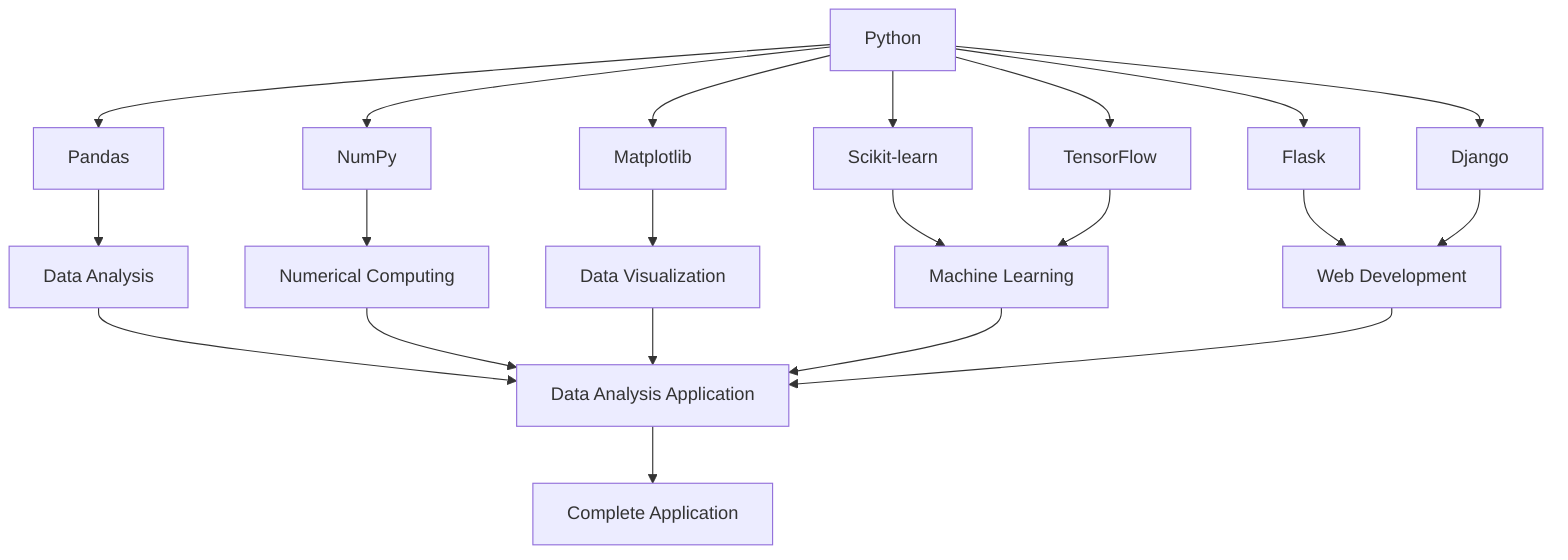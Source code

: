 graph TB
    A[Python] --> B[Pandas]
    A --> C[NumPy]
    A --> D[Matplotlib]
    A --> E[Scikit-learn]
    A --> F[TensorFlow]
    A --> G[Flask]
    A --> H[Django]
    B --> I[Data Analysis]
    C --> J[Numerical Computing]
    D --> K[Data Visualization]
    E --> L[Machine Learning]
    F --> L
    G --> M[Web Development]
    H --> M
    I --> N[Data Analysis Application]
    J --> N
    K --> N
    L --> N
    M --> N
    N --> O[Complete Application]